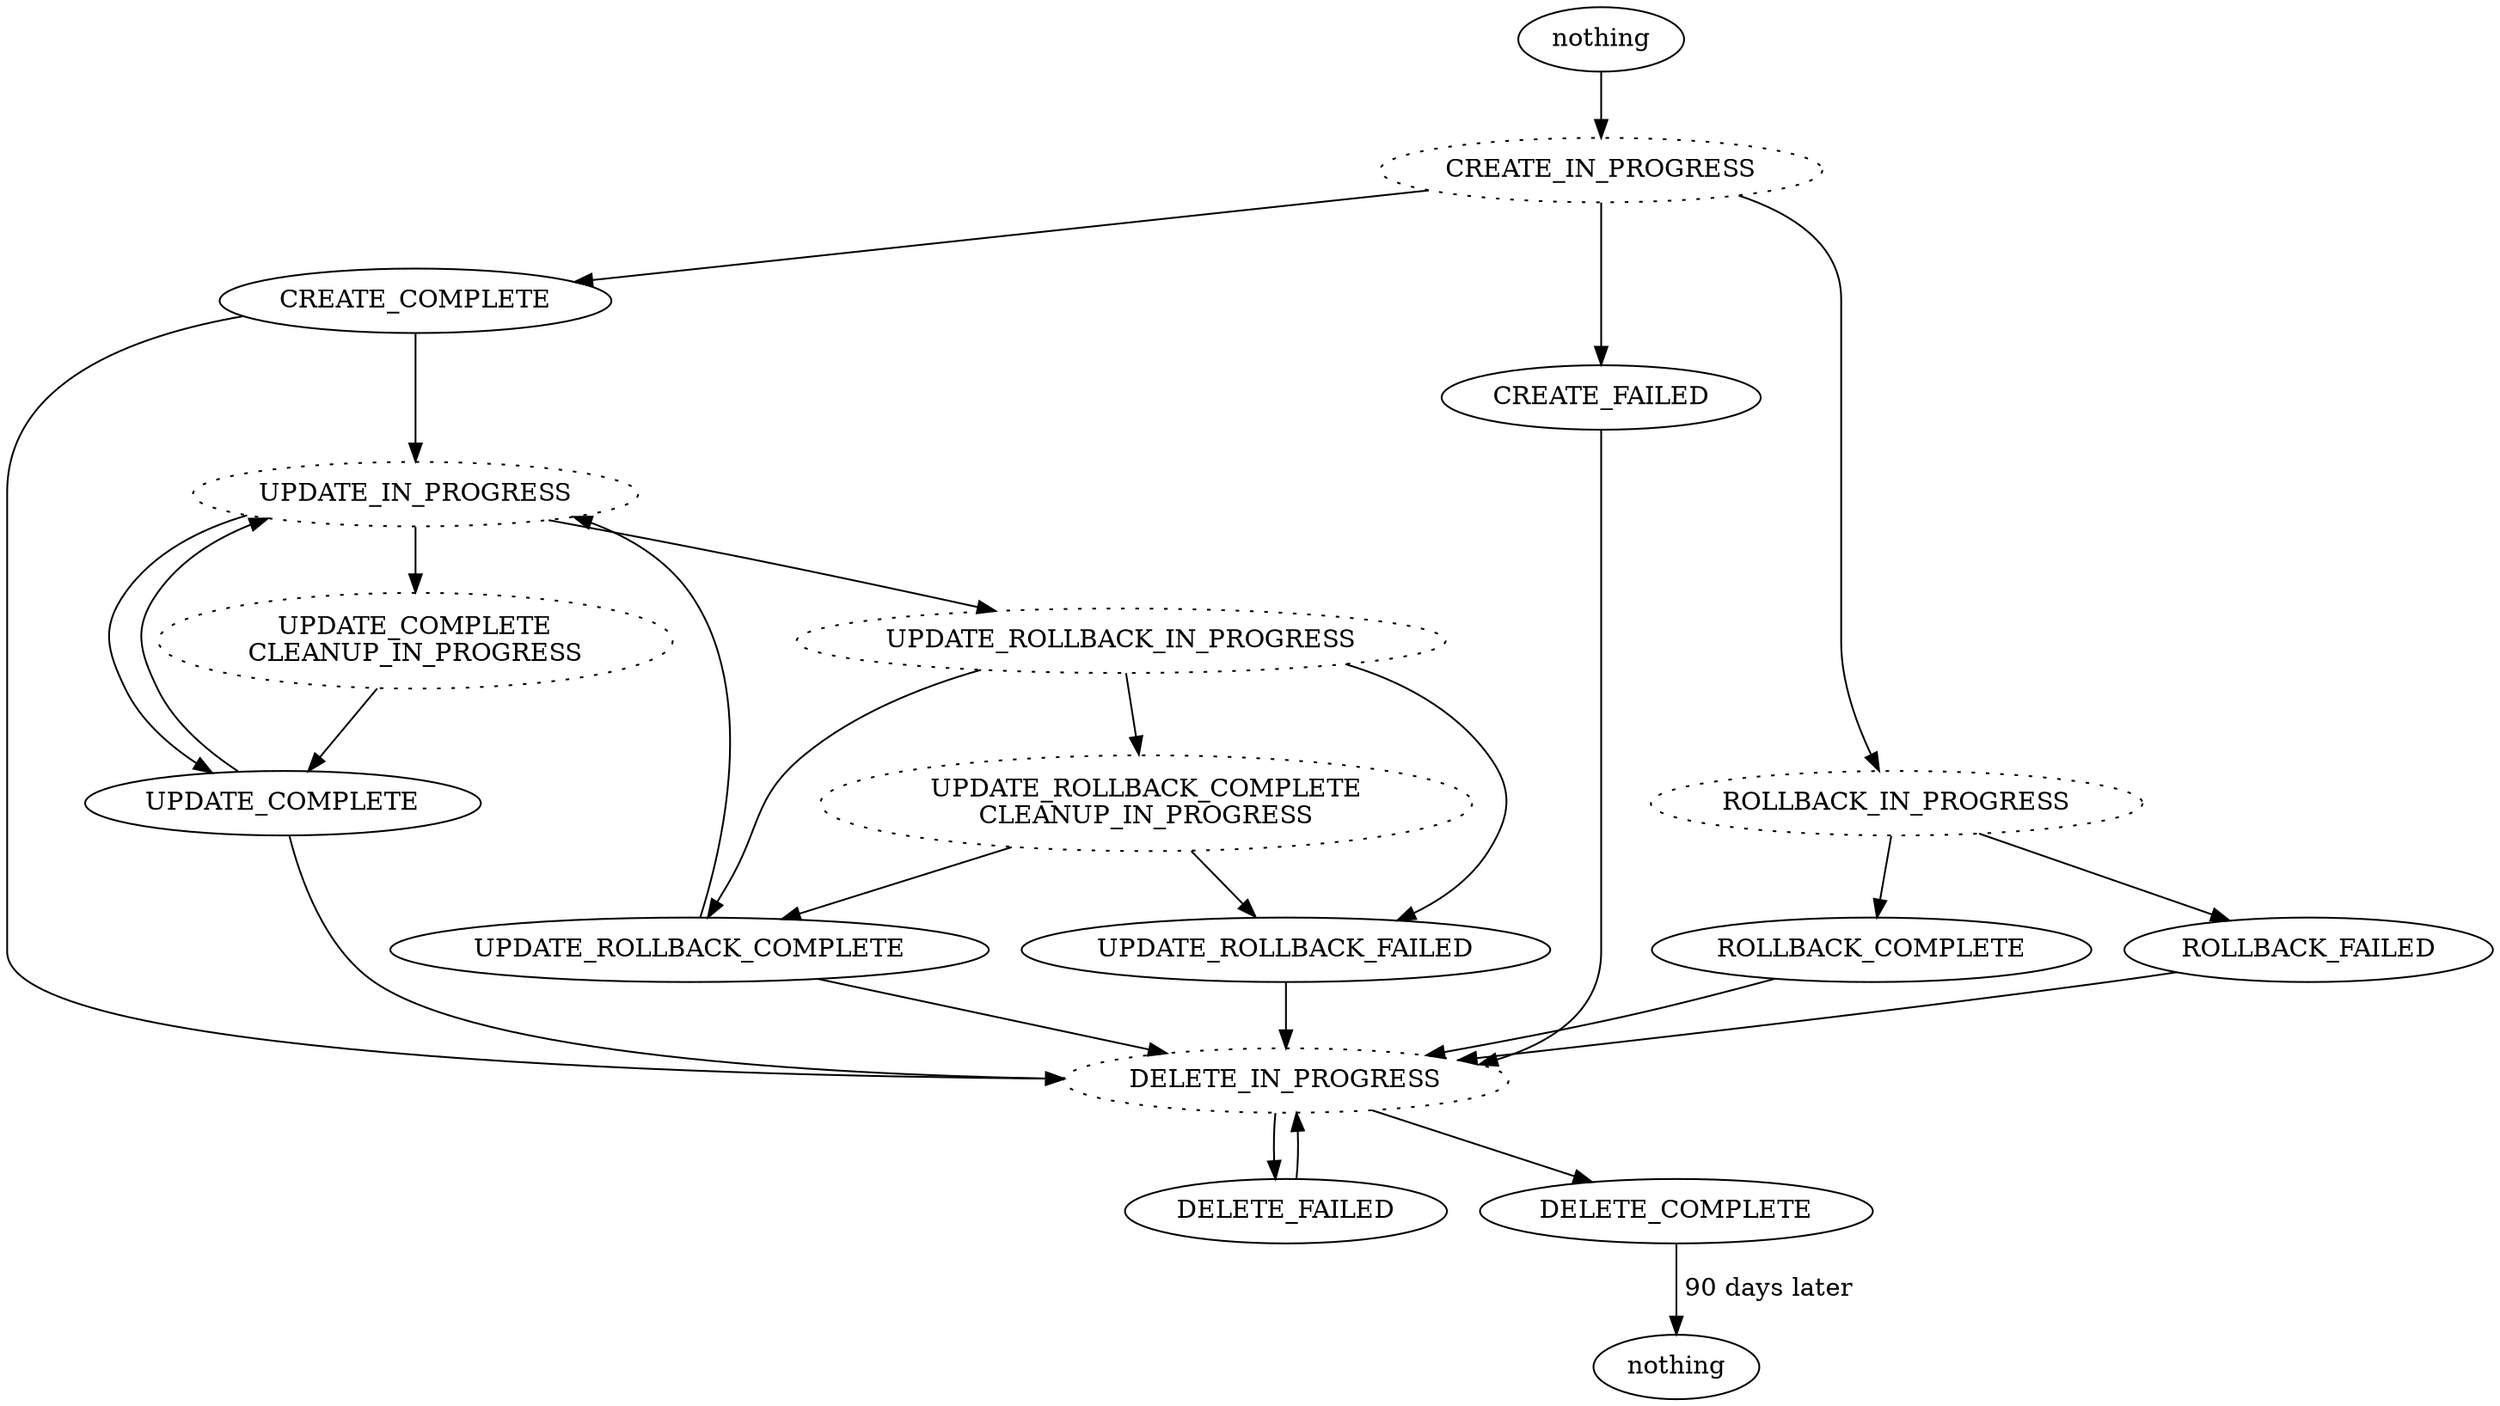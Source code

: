 digraph stack_states {

node [layer=all];
edge [layer=all];

layers="happy:sad"

before_existence [ layer="happy" label="nothing" ]
after_existence [ layer="happy" label="nothing" ]

CREATE_COMPLETE [ layer="happy" ]
CREATE_IN_PROGRESS [ layer="happy" style=dotted ]
CREATE_FAILED [ layer="sad" ]
DELETE_COMPLETE [ layer="happy" ]
DELETE_FAILED [ layer="sad" ]
DELETE_IN_PROGRESS [ layer="happy" style=dotted ]
ROLLBACK_COMPLETE [ layer="sad" ]
ROLLBACK_FAILED [ layer="sad" ]
ROLLBACK_IN_PROGRESS [ layer="sad" style=dotted ]
UPDATE_COMPLETE [ layer="happy" ]
UPDATE_COMPLETE_CLEANUP_IN_PROGRESS [ layer="happy" style=dotted label="UPDATE_COMPLETE\nCLEANUP_IN_PROGRESS" ]
UPDATE_IN_PROGRESS [ layer="happy" style=dotted ]
UPDATE_ROLLBACK_COMPLETE [ layer="sad" ]
UPDATE_ROLLBACK_COMPLETE_CLEANUP_IN_PROGRESS [ layer="sad" style=dotted label="UPDATE_ROLLBACK_COMPLETE\nCLEANUP_IN_PROGRESS" ]
UPDATE_ROLLBACK_FAILED [ layer="sad" ]
UPDATE_ROLLBACK_IN_PROGRESS [ layer="sad" style=dotted ]

edge [layer=happy];
before_existence -> CREATE_IN_PROGRESS
CREATE_IN_PROGRESS -> CREATE_COMPLETE
edge [layer=sad];
CREATE_IN_PROGRESS -> ROLLBACK_IN_PROGRESS -> ROLLBACK_COMPLETE
ROLLBACK_COMPLETE -> DELETE_IN_PROGRESS
ROLLBACK_IN_PROGRESS -> ROLLBACK_FAILED
ROLLBACK_FAILED -> DELETE_IN_PROGRESS // I think

edge [layer=sad];
CREATE_IN_PROGRESS -> CREATE_FAILED // ?
CREATE_FAILED -> DELETE_IN_PROGRESS // ?


edge [layer=happy];
CREATE_COMPLETE -> UPDATE_IN_PROGRESS -> UPDATE_COMPLETE
UPDATE_IN_PROGRESS -> UPDATE_COMPLETE_CLEANUP_IN_PROGRESS -> UPDATE_COMPLETE
UPDATE_COMPLETE -> UPDATE_IN_PROGRESS

edge [layer=sad];
UPDATE_IN_PROGRESS -> UPDATE_ROLLBACK_IN_PROGRESS -> UPDATE_ROLLBACK_COMPLETE
UPDATE_ROLLBACK_IN_PROGRESS -> UPDATE_ROLLBACK_COMPLETE_CLEANUP_IN_PROGRESS -> UPDATE_ROLLBACK_COMPLETE
UPDATE_ROLLBACK_COMPLETE_CLEANUP_IN_PROGRESS -> UPDATE_ROLLBACK_FAILED
UPDATE_ROLLBACK_COMPLETE -> UPDATE_IN_PROGRESS
UPDATE_ROLLBACK_COMPLETE -> DELETE_IN_PROGRESS

UPDATE_ROLLBACK_IN_PROGRESS -> UPDATE_ROLLBACK_FAILED -> DELETE_IN_PROGRESS // maybe?

edge [layer=happy];
UPDATE_COMPLETE -> DELETE_IN_PROGRESS

CREATE_COMPLETE -> DELETE_IN_PROGRESS
DELETE_IN_PROGRESS -> DELETE_COMPLETE
DELETE_COMPLETE -> after_existence [ label=" 90 days later" ]

edge [layer=sad];
DELETE_IN_PROGRESS -> DELETE_FAILED -> DELETE_IN_PROGRESS

}

